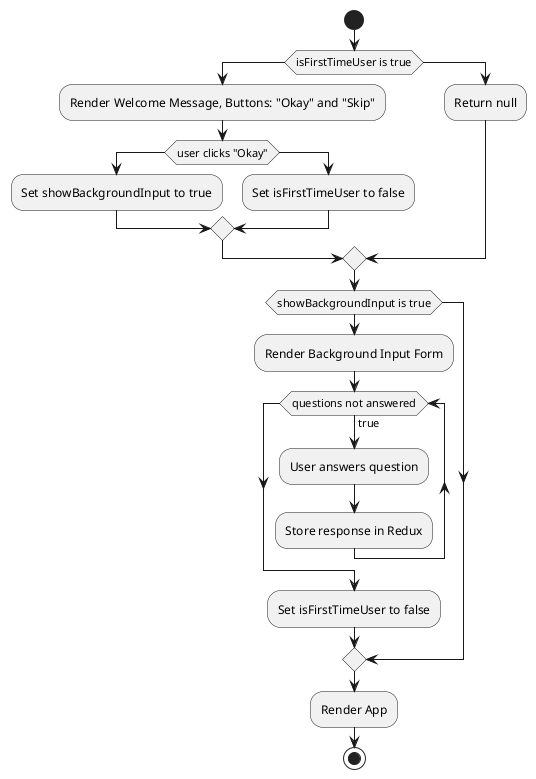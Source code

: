 @startuml background-collect-flow

start

if (isFirstTimeUser is true) then
    :Render Welcome Message, Buttons: "Okay" and "Skip";
    if (user clicks "Okay") then
        :Set showBackgroundInput to true;
    else
        :Set isFirstTimeUser to false;
    endif
else
    :Return null;
endif

if (showBackgroundInput is true) then
    :Render Background Input Form;
    while (questions not answered) is (true) 
        :User answers question;
        :Store response in Redux;
    endwhile
    :Set isFirstTimeUser to false;
endif

:Render App; 

stop

@enduml
